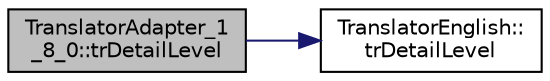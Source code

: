 digraph "TranslatorAdapter_1_8_0::trDetailLevel"
{
 // LATEX_PDF_SIZE
  edge [fontname="Helvetica",fontsize="10",labelfontname="Helvetica",labelfontsize="10"];
  node [fontname="Helvetica",fontsize="10",shape=record];
  rankdir="LR";
  Node1 [label="TranslatorAdapter_1\l_8_0::trDetailLevel",height=0.2,width=0.4,color="black", fillcolor="grey75", style="filled", fontcolor="black",tooltip=" "];
  Node1 -> Node2 [color="midnightblue",fontsize="10",style="solid",fontname="Helvetica"];
  Node2 [label="TranslatorEnglish::\ltrDetailLevel",height=0.2,width=0.4,color="black", fillcolor="white", style="filled",URL="$classTranslatorEnglish.html#a8cd72b866d1ee6133be6c081c9f1a006",tooltip=" "];
}
